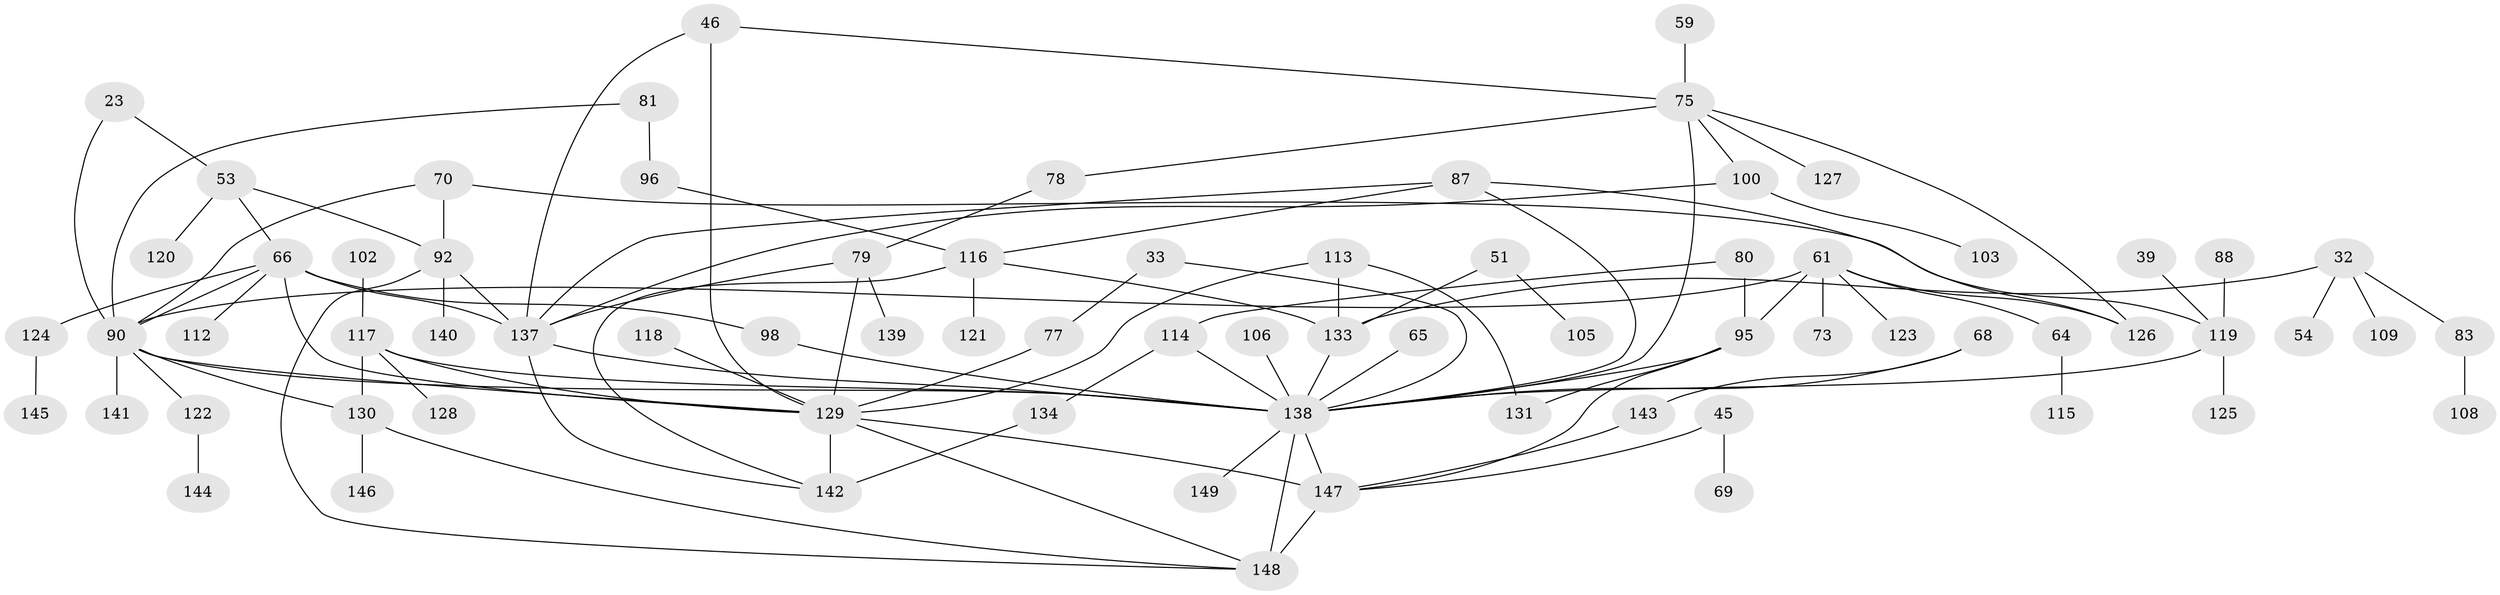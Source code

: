 // original degree distribution, {11: 0.006711409395973154, 8: 0.006711409395973154, 3: 0.2214765100671141, 5: 0.04697986577181208, 2: 0.28859060402684567, 4: 0.14093959731543623, 7: 0.006711409395973154, 6: 0.040268456375838924, 1: 0.24161073825503357}
// Generated by graph-tools (version 1.1) at 2025/42/03/09/25 04:42:05]
// undirected, 74 vertices, 107 edges
graph export_dot {
graph [start="1"]
  node [color=gray90,style=filled];
  23;
  32;
  33;
  39;
  45;
  46;
  51;
  53;
  54;
  59;
  61 [super="+43"];
  64;
  65;
  66 [super="+22"];
  68;
  69;
  70;
  73;
  75 [super="+28+57"];
  77;
  78;
  79;
  80;
  81;
  83;
  87 [super="+52"];
  88;
  90 [super="+2+9"];
  92 [super="+72"];
  95 [super="+8"];
  96;
  98 [super="+76+85"];
  100;
  102;
  103;
  105;
  106;
  108;
  109;
  112;
  113 [super="+67"];
  114 [super="+71+104"];
  115;
  116;
  117 [super="+94"];
  118;
  119 [super="+26+82"];
  120;
  121;
  122;
  123;
  124;
  125;
  126 [super="+47+107"];
  127;
  128;
  129 [super="+63+101"];
  130 [super="+11+58+99"];
  131 [super="+13"];
  133 [super="+50"];
  134;
  137 [super="+25+42+136"];
  138 [super="+1+135"];
  139;
  140;
  141;
  142 [super="+89"];
  143;
  144;
  145;
  146;
  147 [super="+34"];
  148 [super="+84+41+48+110+111"];
  149;
  23 -- 53;
  23 -- 90;
  32 -- 54;
  32 -- 83;
  32 -- 109;
  32 -- 133;
  33 -- 77;
  33 -- 138;
  39 -- 119;
  45 -- 69;
  45 -- 147;
  46 -- 75;
  46 -- 137;
  46 -- 129;
  51 -- 105;
  51 -- 133;
  53 -- 66;
  53 -- 120;
  53 -- 92;
  59 -- 75;
  61 -- 64;
  61 -- 73;
  61 -- 90 [weight=2];
  61 -- 123;
  61 -- 95;
  61 -- 126 [weight=2];
  64 -- 115;
  65 -- 138;
  66 -- 98;
  66 -- 90 [weight=2];
  66 -- 112;
  66 -- 124;
  66 -- 137 [weight=3];
  66 -- 129;
  68 -- 143;
  68 -- 138;
  70 -- 90 [weight=2];
  70 -- 92 [weight=2];
  70 -- 119;
  75 -- 78;
  75 -- 100;
  75 -- 138 [weight=2];
  75 -- 127;
  75 -- 126;
  77 -- 129;
  78 -- 79;
  79 -- 139;
  79 -- 137;
  79 -- 129;
  80 -- 114;
  80 -- 95;
  81 -- 96;
  81 -- 90;
  83 -- 108;
  87 -- 116;
  87 -- 137;
  87 -- 138;
  87 -- 126;
  88 -- 119;
  90 -- 138 [weight=2];
  90 -- 141;
  90 -- 122;
  90 -- 130;
  90 -- 129;
  92 -- 140;
  92 -- 148;
  92 -- 137;
  95 -- 138 [weight=2];
  95 -- 131;
  95 -- 147;
  96 -- 116;
  98 -- 138;
  100 -- 103;
  100 -- 137;
  102 -- 117;
  106 -- 138;
  113 -- 129;
  113 -- 131;
  113 -- 133;
  114 -- 138 [weight=2];
  114 -- 134;
  116 -- 121;
  116 -- 133;
  116 -- 142;
  117 -- 128;
  117 -- 129;
  117 -- 138;
  117 -- 130;
  118 -- 129;
  119 -- 125;
  119 -- 138 [weight=2];
  122 -- 144;
  124 -- 145;
  129 -- 142 [weight=2];
  129 -- 147 [weight=3];
  129 -- 148;
  130 -- 148;
  130 -- 146;
  133 -- 138;
  134 -- 142;
  137 -- 142;
  137 -- 138;
  138 -- 149;
  138 -- 148 [weight=3];
  138 -- 147;
  143 -- 147;
  147 -- 148 [weight=3];
}
